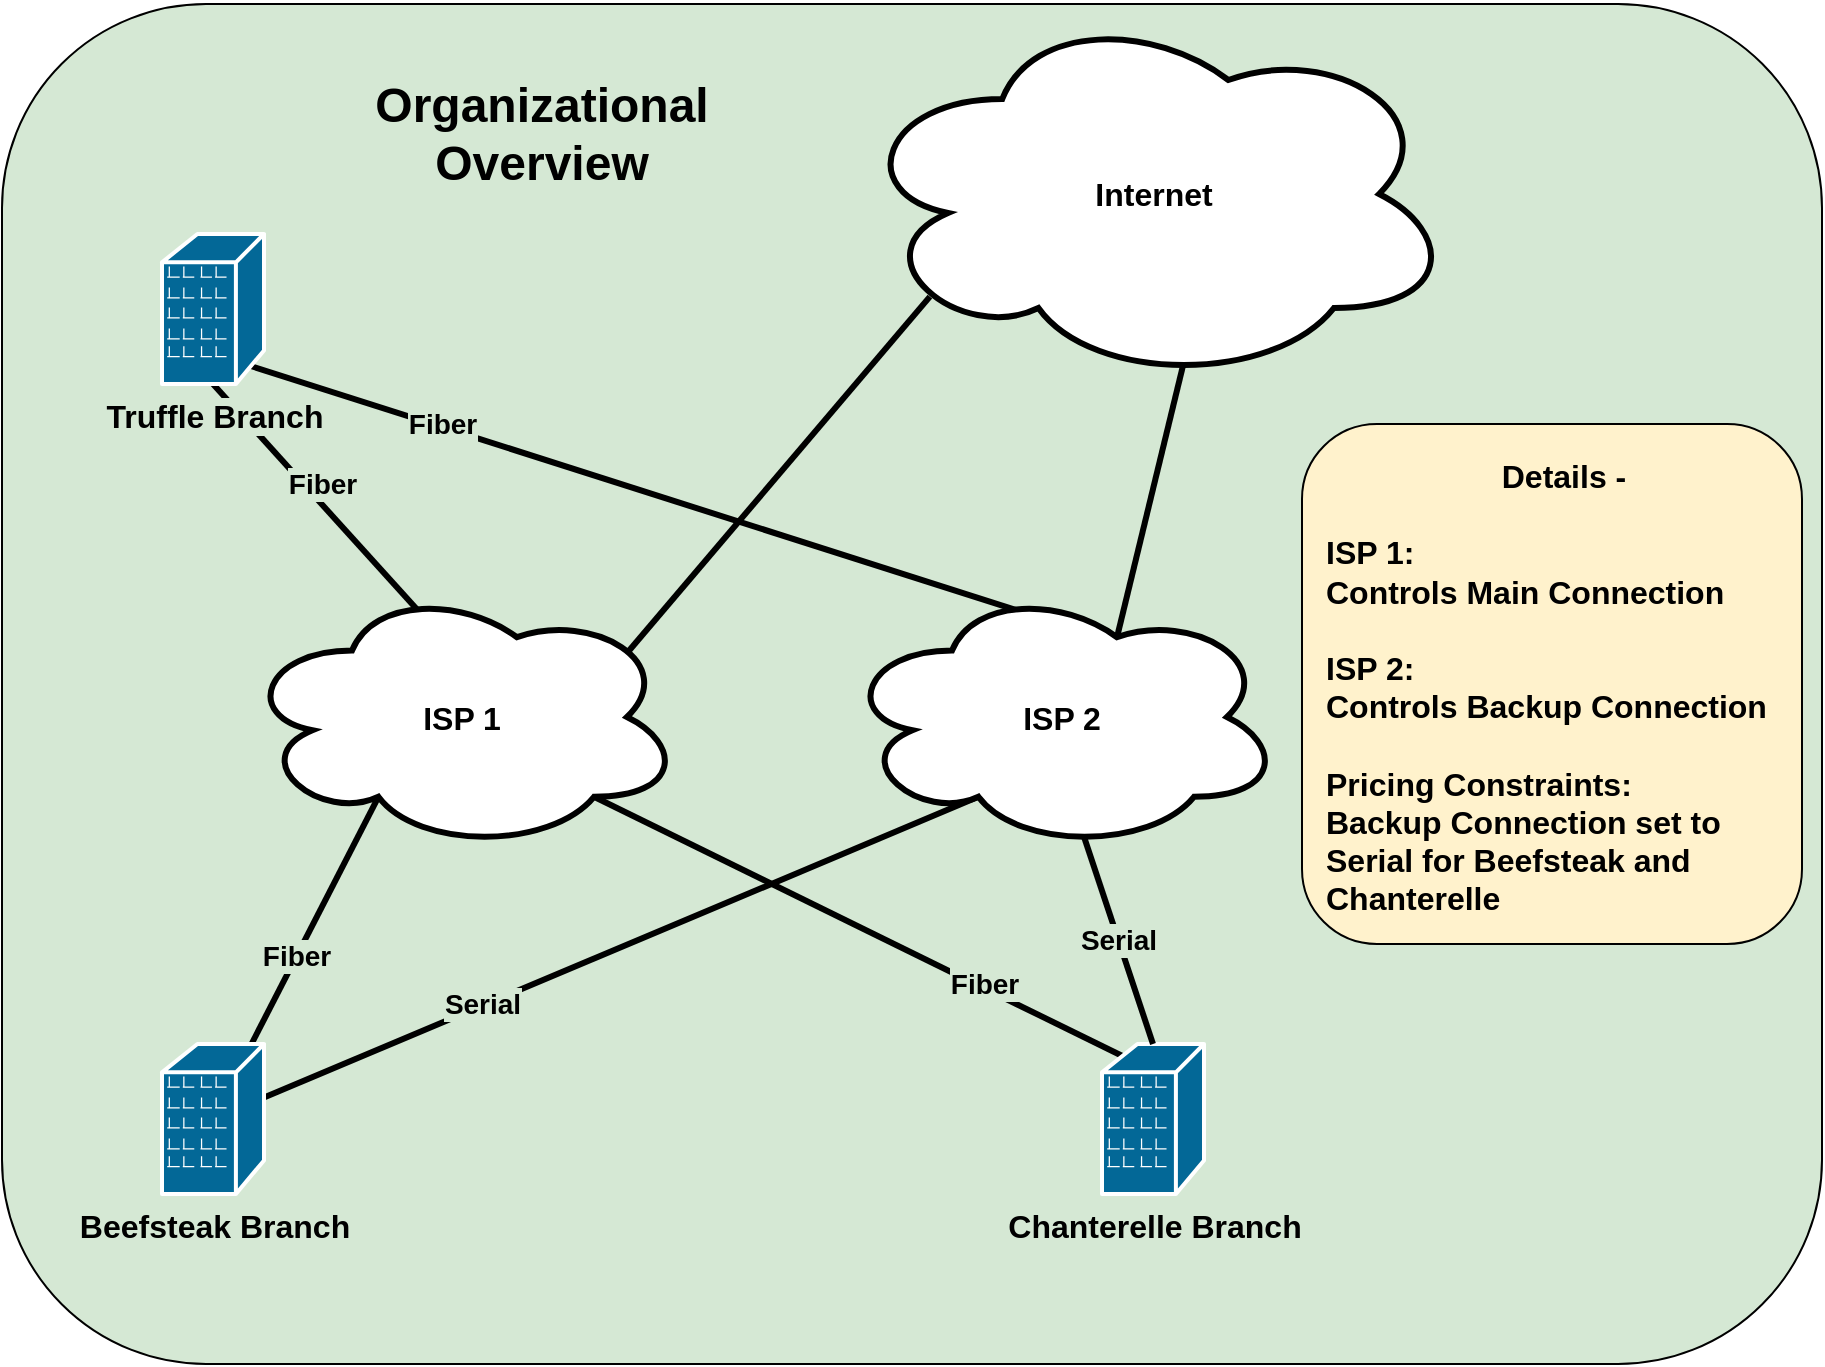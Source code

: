 <mxfile version="26.0.7">
  <diagram name="Page-1" id="c37626ed-c26b-45fb-9056-f9ebc6bb27b6">
    <mxGraphModel dx="1434" dy="759" grid="1" gridSize="10" guides="1" tooltips="1" connect="1" arrows="1" fold="1" page="1" pageScale="1" pageWidth="1100" pageHeight="850" background="none" math="0" shadow="0">
      <root>
        <mxCell id="0" />
        <mxCell id="1" parent="0" />
        <mxCell id="_jK0SVHkLejpZEnpElJ0-39" value="" style="rounded=1;whiteSpace=wrap;html=1;fillColor=#D5E8D4;" vertex="1" parent="1">
          <mxGeometry x="140" y="110" width="910" height="680" as="geometry" />
        </mxCell>
        <mxCell id="_jK0SVHkLejpZEnpElJ0-24" value="Serial" style="endArrow=none;html=1;rounded=0;strokeWidth=3;entryX=0.31;entryY=0.8;entryDx=0;entryDy=0;entryPerimeter=0;fontSize=14;fontStyle=1;labelBackgroundColor=#D5E8D4;" edge="1" parent="1" source="_jK0SVHkLejpZEnpElJ0-1" target="_jK0SVHkLejpZEnpElJ0-19">
          <mxGeometry x="-0.388" y="1" width="50" height="50" relative="1" as="geometry">
            <mxPoint x="161" y="605" as="sourcePoint" />
            <mxPoint x="355.8" y="616" as="targetPoint" />
            <mxPoint as="offset" />
          </mxGeometry>
        </mxCell>
        <mxCell id="_jK0SVHkLejpZEnpElJ0-36" value="Fiber" style="endArrow=none;html=1;rounded=0;strokeWidth=3;entryX=0.4;entryY=0.1;entryDx=0;entryDy=0;entryPerimeter=0;exitX=0.5;exitY=1;exitDx=0;exitDy=0;exitPerimeter=0;fontSize=14;fontStyle=1;labelBackgroundColor=#D5E8D4;" edge="1" parent="1" source="_jK0SVHkLejpZEnpElJ0-2" target="_jK0SVHkLejpZEnpElJ0-10">
          <mxGeometry x="-0.036" y="7" width="50" height="50" relative="1" as="geometry">
            <mxPoint x="540" y="185" as="sourcePoint" />
            <mxPoint x="325.5" y="260" as="targetPoint" />
            <mxPoint as="offset" />
          </mxGeometry>
        </mxCell>
        <mxCell id="_jK0SVHkLejpZEnpElJ0-35" value="Fiber" style="endArrow=none;html=1;rounded=0;strokeWidth=3;entryX=0.4;entryY=0.1;entryDx=0;entryDy=0;entryPerimeter=0;exitX=0.87;exitY=0.88;exitDx=0;exitDy=0;exitPerimeter=0;fontSize=14;fontStyle=1;labelBackgroundColor=#D5E8D4;" edge="1" parent="1" source="_jK0SVHkLejpZEnpElJ0-2" target="_jK0SVHkLejpZEnpElJ0-19">
          <mxGeometry x="-0.504" y="1" width="50" height="50" relative="1" as="geometry">
            <mxPoint x="766" y="553" as="sourcePoint" />
            <mxPoint x="508.5" y="278.5" as="targetPoint" />
            <Array as="points" />
            <mxPoint as="offset" />
          </mxGeometry>
        </mxCell>
        <mxCell id="_jK0SVHkLejpZEnpElJ0-32" value="Fiber" style="endArrow=none;html=1;rounded=0;strokeWidth=3;entryX=0.2;entryY=0.08;entryDx=0;entryDy=0;entryPerimeter=0;exitX=0.8;exitY=0.8;exitDx=0;exitDy=0;exitPerimeter=0;fontSize=14;fontStyle=1;labelBackgroundColor=#D5E8D4;" edge="1" parent="1" source="_jK0SVHkLejpZEnpElJ0-10" target="_jK0SVHkLejpZEnpElJ0-3">
          <mxGeometry x="0.464" y="1" width="50" height="50" relative="1" as="geometry">
            <mxPoint x="738.5" y="616" as="sourcePoint" />
            <mxPoint x="855" y="565" as="targetPoint" />
            <mxPoint x="1" as="offset" />
          </mxGeometry>
        </mxCell>
        <mxCell id="_jK0SVHkLejpZEnpElJ0-10" value="&lt;font style=&quot;font-size: 16px;&quot;&gt;&lt;b&gt;ISP 1&lt;/b&gt;&lt;/font&gt;" style="ellipse;shape=cloud;whiteSpace=wrap;html=1;strokeWidth=3;" vertex="1" parent="1">
          <mxGeometry x="260" y="400" width="220" height="133" as="geometry" />
        </mxCell>
        <mxCell id="_jK0SVHkLejpZEnpElJ0-19" value="&lt;font style=&quot;font-size: 16px;&quot;&gt;&lt;b&gt;ISP 2&lt;/b&gt;&lt;/font&gt;" style="ellipse;shape=cloud;whiteSpace=wrap;html=1;strokeWidth=3;" vertex="1" parent="1">
          <mxGeometry x="560" y="400" width="220" height="133" as="geometry" />
        </mxCell>
        <mxCell id="_jK0SVHkLejpZEnpElJ0-20" value="&lt;font style=&quot;font-size: 16px;&quot;&gt;&lt;b&gt;Internet&lt;/b&gt;&lt;/font&gt;" style="ellipse;shape=cloud;whiteSpace=wrap;html=1;strokeWidth=3;" vertex="1" parent="1">
          <mxGeometry x="564.75" y="110" width="301.5" height="190" as="geometry" />
        </mxCell>
        <mxCell id="_jK0SVHkLejpZEnpElJ0-23" value="Fiber" style="endArrow=none;html=1;rounded=0;strokeWidth=3;entryX=0.31;entryY=0.8;entryDx=0;entryDy=0;entryPerimeter=0;fontSize=14;labelBackgroundColor=#D5E8D4;fontStyle=1" edge="1" parent="1" source="_jK0SVHkLejpZEnpElJ0-1" target="_jK0SVHkLejpZEnpElJ0-10">
          <mxGeometry x="-0.288" width="50" height="50" relative="1" as="geometry">
            <mxPoint x="504.5" y="640" as="sourcePoint" />
            <mxPoint x="221.238" y="657" as="targetPoint" />
            <mxPoint as="offset" />
          </mxGeometry>
        </mxCell>
        <mxCell id="_jK0SVHkLejpZEnpElJ0-18" style="edgeStyle=orthogonalEdgeStyle;rounded=0;orthogonalLoop=1;jettySize=auto;html=1;exitX=0.5;exitY=1;exitDx=0;exitDy=0;exitPerimeter=0;labelBackgroundColor=default;" edge="1" parent="1">
          <mxGeometry relative="1" as="geometry">
            <mxPoint x="508.5" y="305.5" as="sourcePoint" />
            <mxPoint x="508.5" y="305.5" as="targetPoint" />
          </mxGeometry>
        </mxCell>
        <mxCell id="_jK0SVHkLejpZEnpElJ0-2" value="&lt;font style=&quot;font-size: 16px;&quot;&gt;&lt;b&gt;Truffle Branch&lt;/b&gt;&lt;/font&gt;" style="shape=mxgraph.cisco.buildings.branch_office;sketch=0;html=1;pointerEvents=1;dashed=0;fillColor=#036897;strokeColor=#ffffff;strokeWidth=2;verticalLabelPosition=bottom;verticalAlign=top;align=center;outlineConnect=0;labelBackgroundColor=light-dark(#d5e8d4, #ededed);" vertex="1" parent="1">
          <mxGeometry x="220" y="225" width="51" height="75" as="geometry" />
        </mxCell>
        <mxCell id="_jK0SVHkLejpZEnpElJ0-1" value="&lt;font style=&quot;font-size: 16px;&quot;&gt;&lt;b&gt;Beefsteak Branch&lt;/b&gt;&lt;/font&gt;" style="shape=mxgraph.cisco.buildings.branch_office;sketch=0;html=1;pointerEvents=1;dashed=0;fillColor=#036897;strokeColor=#ffffff;strokeWidth=2;verticalLabelPosition=bottom;verticalAlign=top;align=center;outlineConnect=0;" vertex="1" parent="1">
          <mxGeometry x="220" y="630" width="51" height="75" as="geometry" />
        </mxCell>
        <mxCell id="_jK0SVHkLejpZEnpElJ0-3" value="&lt;font style=&quot;font-size: 16px;&quot;&gt;&lt;b&gt;Chanterelle Branch&lt;/b&gt;&lt;/font&gt;" style="shape=mxgraph.cisco.buildings.branch_office;sketch=0;html=1;pointerEvents=1;dashed=0;fillColor=#036897;strokeColor=#ffffff;strokeWidth=2;verticalLabelPosition=bottom;verticalAlign=top;align=center;outlineConnect=0;" vertex="1" parent="1">
          <mxGeometry x="690" y="630" width="51" height="75" as="geometry" />
        </mxCell>
        <mxCell id="_jK0SVHkLejpZEnpElJ0-33" value="" style="endArrow=none;html=1;rounded=0;strokeWidth=3;entryX=0.55;entryY=0.95;entryDx=0;entryDy=0;entryPerimeter=0;exitX=0.625;exitY=0.2;exitDx=0;exitDy=0;exitPerimeter=0;" edge="1" parent="1" source="_jK0SVHkLejpZEnpElJ0-19" target="_jK0SVHkLejpZEnpElJ0-20">
          <mxGeometry width="50" height="50" relative="1" as="geometry">
            <mxPoint x="746" y="533" as="sourcePoint" />
            <mxPoint x="865" y="575" as="targetPoint" />
          </mxGeometry>
        </mxCell>
        <mxCell id="_jK0SVHkLejpZEnpElJ0-34" value="" style="endArrow=none;html=1;rounded=0;strokeWidth=3;entryX=0.13;entryY=0.77;entryDx=0;entryDy=0;entryPerimeter=0;exitX=0.88;exitY=0.25;exitDx=0;exitDy=0;exitPerimeter=0;" edge="1" parent="1" source="_jK0SVHkLejpZEnpElJ0-10" target="_jK0SVHkLejpZEnpElJ0-20">
          <mxGeometry width="50" height="50" relative="1" as="geometry">
            <mxPoint x="756" y="543" as="sourcePoint" />
            <mxPoint x="875" y="585" as="targetPoint" />
          </mxGeometry>
        </mxCell>
        <mxCell id="_jK0SVHkLejpZEnpElJ0-37" value="Serial" style="endArrow=none;html=1;rounded=0;strokeWidth=3;entryX=0.5;entryY=0;entryDx=0;entryDy=0;entryPerimeter=0;exitX=0.55;exitY=0.95;exitDx=0;exitDy=0;exitPerimeter=0;labelBackgroundColor=#D5E8D4;fontSize=14;fontStyle=1" edge="1" parent="1" source="_jK0SVHkLejpZEnpElJ0-19" target="_jK0SVHkLejpZEnpElJ0-3">
          <mxGeometry width="50" height="50" relative="1" as="geometry">
            <mxPoint x="748.5" y="626" as="sourcePoint" />
            <mxPoint x="676" y="720" as="targetPoint" />
          </mxGeometry>
        </mxCell>
        <mxCell id="_jK0SVHkLejpZEnpElJ0-40" value="" style="rounded=1;whiteSpace=wrap;html=1;fillColor=#FFF2CC;" vertex="1" parent="1">
          <mxGeometry x="790" y="320" width="250" height="260" as="geometry" />
        </mxCell>
        <mxCell id="_jK0SVHkLejpZEnpElJ0-38" value="&lt;div align=&quot;center&quot;&gt;&lt;b&gt;&lt;font style=&quot;font-size: 16px;&quot;&gt;Details -&lt;/font&gt;&lt;/b&gt;&lt;/div&gt;&lt;div&gt;&lt;b&gt;&lt;font style=&quot;font-size: 16px;&quot;&gt;&lt;br&gt;&lt;/font&gt;&lt;/b&gt;&lt;/div&gt;&lt;div&gt;&lt;b&gt;&lt;font style=&quot;font-size: 16px;&quot;&gt;ISP 1:&lt;/font&gt;&lt;/b&gt;&lt;/div&gt;&lt;div&gt;&lt;b&gt;&lt;font style=&quot;font-size: 16px;&quot;&gt;Controls Main Connection&lt;/font&gt;&lt;/b&gt;&lt;/div&gt;&lt;div&gt;&lt;b&gt;&lt;font style=&quot;font-size: 16px;&quot;&gt;&lt;br&gt;&lt;/font&gt;&lt;/b&gt;&lt;/div&gt;&lt;div&gt;&lt;b&gt;&lt;font style=&quot;font-size: 16px;&quot;&gt;ISP 2:&lt;/font&gt;&lt;/b&gt;&lt;/div&gt;&lt;div&gt;&lt;b&gt;&lt;font style=&quot;font-size: 16px;&quot;&gt;&lt;font&gt;Controls Backup Connection&lt;/font&gt;&lt;font&gt;&lt;br&gt;&lt;/font&gt;&lt;/font&gt;&lt;/b&gt;&lt;/div&gt;&lt;div&gt;&lt;b&gt;&lt;font style=&quot;font-size: 16px;&quot;&gt;&lt;font&gt;&lt;br&gt;&lt;/font&gt;&lt;/font&gt;&lt;/b&gt;&lt;/div&gt;&lt;div&gt;&lt;b&gt;&lt;font style=&quot;font-size: 16px;&quot;&gt;&lt;font&gt;Pricing Constraints:&lt;/font&gt;&lt;/font&gt;&lt;/b&gt;&lt;/div&gt;&lt;div&gt;&lt;b&gt;&lt;font style=&quot;font-size: 16px;&quot;&gt;&lt;font&gt;Backup Connection set to Serial for Beefsteak and Chanterelle&lt;br&gt;&lt;/font&gt;&lt;/font&gt;&lt;/b&gt;&lt;/div&gt;" style="text;html=1;align=left;verticalAlign=top;whiteSpace=wrap;rounded=0;" vertex="1" parent="1">
          <mxGeometry x="800" y="330" width="240" height="150" as="geometry" />
        </mxCell>
        <mxCell id="_jK0SVHkLejpZEnpElJ0-41" value="&lt;font style=&quot;font-size: 24px;&quot;&gt;&lt;b&gt;Organizational Overview&lt;/b&gt;&lt;/font&gt;" style="text;html=1;align=center;verticalAlign=middle;whiteSpace=wrap;rounded=0;" vertex="1" parent="1">
          <mxGeometry x="380" y="160" width="60" height="30" as="geometry" />
        </mxCell>
      </root>
    </mxGraphModel>
  </diagram>
</mxfile>
